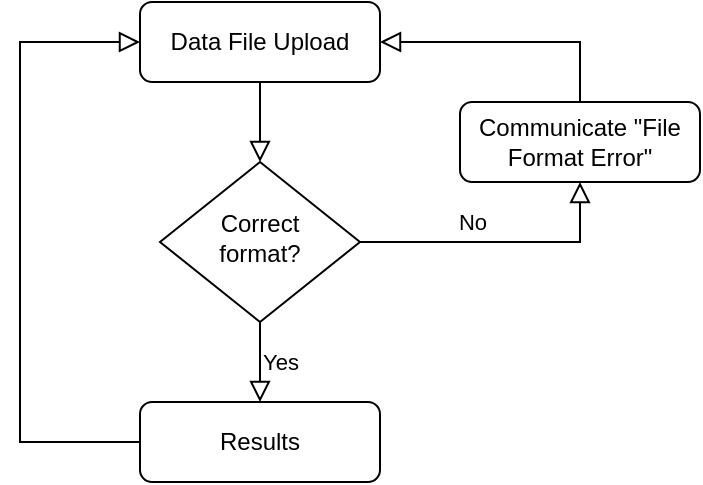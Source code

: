 <mxfile version="20.0.1" type="device"><diagram id="C5RBs43oDa-KdzZeNtuy" name="Page-1"><mxGraphModel dx="782" dy="475" grid="1" gridSize="10" guides="1" tooltips="1" connect="1" arrows="1" fold="1" page="1" pageScale="1" pageWidth="827" pageHeight="1169" math="0" shadow="0"><root><mxCell id="WIyWlLk6GJQsqaUBKTNV-0"/><mxCell id="WIyWlLk6GJQsqaUBKTNV-1" parent="WIyWlLk6GJQsqaUBKTNV-0"/><mxCell id="WIyWlLk6GJQsqaUBKTNV-2" value="" style="rounded=0;html=1;jettySize=auto;orthogonalLoop=1;fontSize=11;endArrow=block;endFill=0;endSize=8;strokeWidth=1;shadow=0;labelBackgroundColor=none;edgeStyle=orthogonalEdgeStyle;" parent="WIyWlLk6GJQsqaUBKTNV-1" source="WIyWlLk6GJQsqaUBKTNV-3" target="WIyWlLk6GJQsqaUBKTNV-6" edge="1"><mxGeometry relative="1" as="geometry"/></mxCell><mxCell id="WIyWlLk6GJQsqaUBKTNV-3" value="Data File Upload" style="rounded=1;whiteSpace=wrap;html=1;fontSize=12;glass=0;strokeWidth=1;shadow=0;" parent="WIyWlLk6GJQsqaUBKTNV-1" vertex="1"><mxGeometry x="160" y="80" width="120" height="40" as="geometry"/></mxCell><mxCell id="WIyWlLk6GJQsqaUBKTNV-4" value="Yes" style="rounded=0;html=1;jettySize=auto;orthogonalLoop=1;fontSize=11;endArrow=block;endFill=0;endSize=8;strokeWidth=1;shadow=0;labelBackgroundColor=none;edgeStyle=orthogonalEdgeStyle;entryX=0.5;entryY=0;entryDx=0;entryDy=0;" parent="WIyWlLk6GJQsqaUBKTNV-1" source="WIyWlLk6GJQsqaUBKTNV-6" target="nJzDJ4Z38reLgkZpI8TN-0" edge="1"><mxGeometry y="10" relative="1" as="geometry"><mxPoint as="offset"/><mxPoint x="220" y="290" as="targetPoint"/></mxGeometry></mxCell><mxCell id="WIyWlLk6GJQsqaUBKTNV-6" value="Correct&lt;br&gt;format?" style="rhombus;whiteSpace=wrap;html=1;shadow=0;fontFamily=Helvetica;fontSize=12;align=center;strokeWidth=1;spacing=6;spacingTop=-4;" parent="WIyWlLk6GJQsqaUBKTNV-1" vertex="1"><mxGeometry x="170" y="160" width="100" height="80" as="geometry"/></mxCell><mxCell id="nJzDJ4Z38reLgkZpI8TN-0" value="Results" style="rounded=1;whiteSpace=wrap;html=1;fontSize=12;glass=0;strokeWidth=1;shadow=0;" vertex="1" parent="WIyWlLk6GJQsqaUBKTNV-1"><mxGeometry x="160" y="280" width="120" height="40" as="geometry"/></mxCell><mxCell id="nJzDJ4Z38reLgkZpI8TN-1" value="" style="rounded=0;html=1;jettySize=auto;orthogonalLoop=1;fontSize=11;endArrow=block;endFill=0;endSize=8;strokeWidth=1;shadow=0;labelBackgroundColor=none;edgeStyle=orthogonalEdgeStyle;exitX=0;exitY=0.5;exitDx=0;exitDy=0;entryX=0;entryY=0.5;entryDx=0;entryDy=0;" edge="1" parent="WIyWlLk6GJQsqaUBKTNV-1" source="nJzDJ4Z38reLgkZpI8TN-0" target="WIyWlLk6GJQsqaUBKTNV-3"><mxGeometry relative="1" as="geometry"><mxPoint x="230" y="130" as="sourcePoint"/><mxPoint x="230" y="190" as="targetPoint"/><Array as="points"><mxPoint x="100" y="300"/><mxPoint x="100" y="100"/></Array></mxGeometry></mxCell><mxCell id="nJzDJ4Z38reLgkZpI8TN-3" value="No" style="rounded=0;html=1;jettySize=auto;orthogonalLoop=1;fontSize=11;endArrow=block;endFill=0;endSize=8;strokeWidth=1;shadow=0;labelBackgroundColor=none;edgeStyle=orthogonalEdgeStyle;exitX=1;exitY=0.5;exitDx=0;exitDy=0;entryX=0.5;entryY=1;entryDx=0;entryDy=0;" edge="1" parent="WIyWlLk6GJQsqaUBKTNV-1" source="WIyWlLk6GJQsqaUBKTNV-6" target="nJzDJ4Z38reLgkZpI8TN-4"><mxGeometry x="-0.2" y="10" relative="1" as="geometry"><mxPoint as="offset"/><mxPoint x="230" y="270" as="sourcePoint"/><mxPoint x="360" y="220" as="targetPoint"/></mxGeometry></mxCell><mxCell id="nJzDJ4Z38reLgkZpI8TN-4" value="Communicate &quot;File Format Error&quot;" style="rounded=1;whiteSpace=wrap;html=1;fontSize=12;glass=0;strokeWidth=1;shadow=0;" vertex="1" parent="WIyWlLk6GJQsqaUBKTNV-1"><mxGeometry x="320" y="130" width="120" height="40" as="geometry"/></mxCell><mxCell id="nJzDJ4Z38reLgkZpI8TN-6" value="" style="rounded=0;html=1;jettySize=auto;orthogonalLoop=1;fontSize=11;endArrow=block;endFill=0;endSize=8;strokeWidth=1;shadow=0;labelBackgroundColor=none;edgeStyle=orthogonalEdgeStyle;exitX=0.5;exitY=0;exitDx=0;exitDy=0;entryX=1;entryY=0.5;entryDx=0;entryDy=0;" edge="1" parent="WIyWlLk6GJQsqaUBKTNV-1" source="nJzDJ4Z38reLgkZpI8TN-4" target="WIyWlLk6GJQsqaUBKTNV-3"><mxGeometry relative="1" as="geometry"><mxPoint x="230" y="130" as="sourcePoint"/><mxPoint x="230" y="190" as="targetPoint"/></mxGeometry></mxCell></root></mxGraphModel></diagram></mxfile>